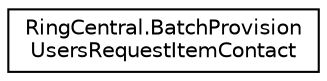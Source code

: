 digraph "Graphical Class Hierarchy"
{
 // LATEX_PDF_SIZE
  edge [fontname="Helvetica",fontsize="10",labelfontname="Helvetica",labelfontsize="10"];
  node [fontname="Helvetica",fontsize="10",shape=record];
  rankdir="LR";
  Node0 [label="RingCentral.BatchProvision\lUsersRequestItemContact",height=0.2,width=0.4,color="black", fillcolor="white", style="filled",URL="$classRingCentral_1_1BatchProvisionUsersRequestItemContact.html",tooltip=" "];
}
